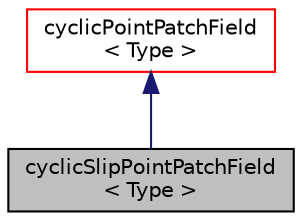 digraph "cyclicSlipPointPatchField&lt; Type &gt;"
{
  bgcolor="transparent";
  edge [fontname="Helvetica",fontsize="10",labelfontname="Helvetica",labelfontsize="10"];
  node [fontname="Helvetica",fontsize="10",shape=record];
  Node4 [label="cyclicSlipPointPatchField\l\< Type \>",height=0.2,width=0.4,color="black", fillcolor="grey75", style="filled", fontcolor="black"];
  Node5 -> Node4 [dir="back",color="midnightblue",fontsize="10",style="solid",fontname="Helvetica"];
  Node5 [label="cyclicPointPatchField\l\< Type \>",height=0.2,width=0.4,color="red",URL="$a27689.html",tooltip="Cyclic front and back plane patch field. "];
}
